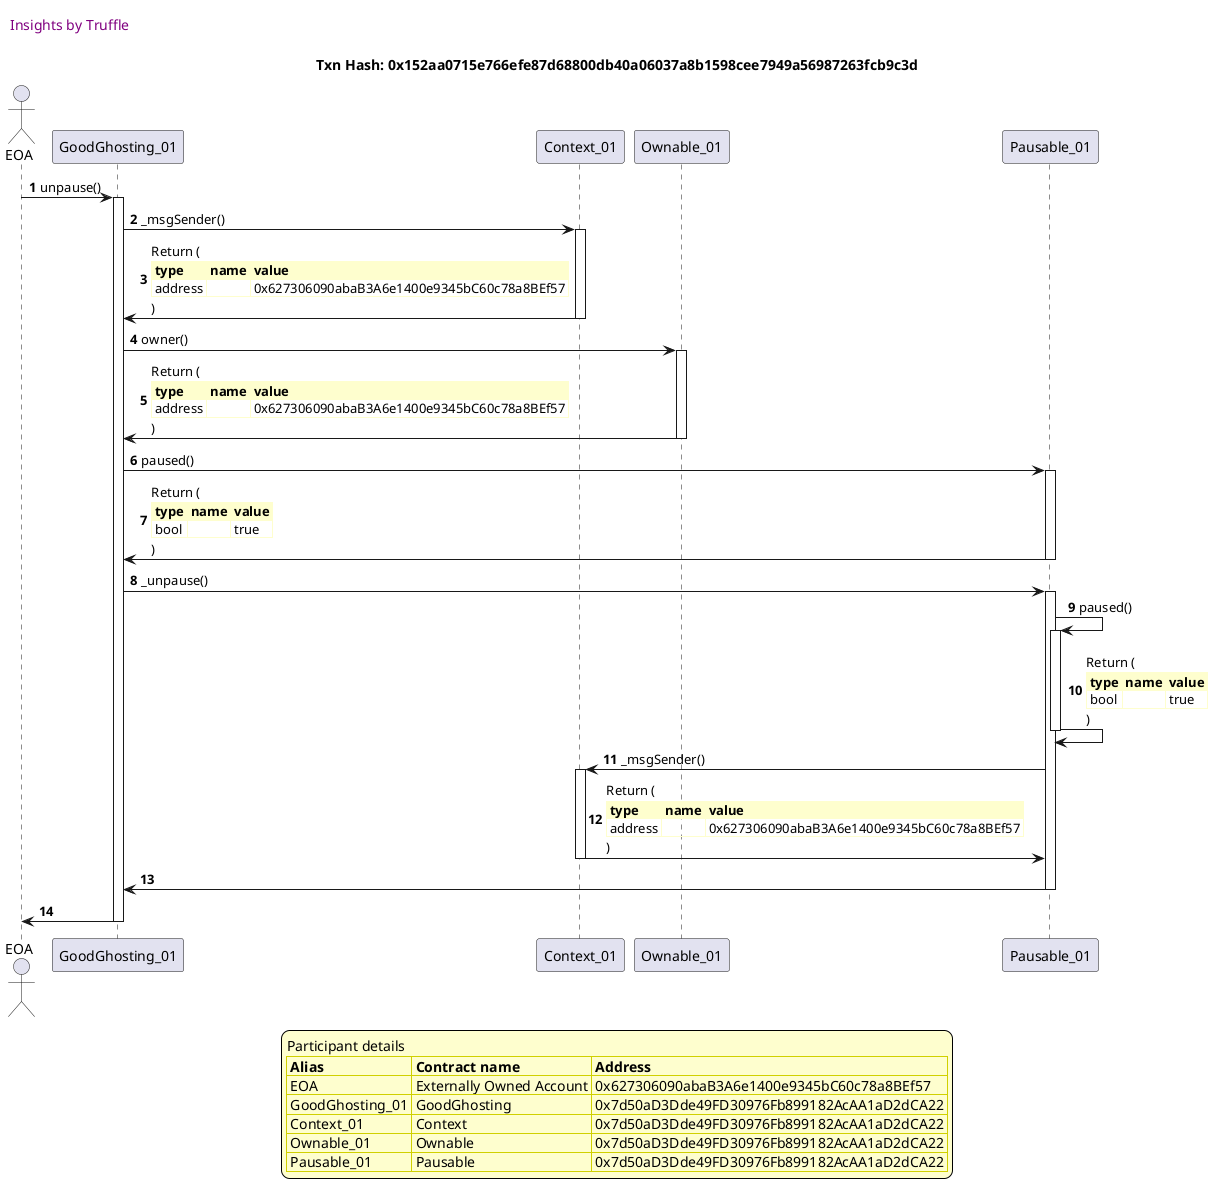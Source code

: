 

@startuml

autonumber
skinparam legendBackgroundColor #FEFECE

<style>
      header {
        HorizontalAlignment left
        FontColor purple
        FontSize 14
        Padding 10
      }
    </style>

header Insights by Truffle

title Txn Hash: 0x152aa0715e766efe87d68800db40a06037a8b1598cee7949a56987263fcb9c3d


actor EOA as "EOA"
participant GoodGhosting_01 as "GoodGhosting_01"
participant Context_01 as "Context_01"
participant Ownable_01 as "Ownable_01"
participant Pausable_01 as "Pausable_01"

"EOA" -> "GoodGhosting_01" ++: unpause()
"GoodGhosting_01" -> "Context_01" ++: _msgSender()
"Context_01" -> "GoodGhosting_01" --: Return (\n\
<#FEFECE,#FEFECE>|= type |= name |= value |\n\
| address |  | 0x627306090abaB3A6e1400e9345bC60c78a8BEf57 |\n\
)
"GoodGhosting_01" -> "Ownable_01" ++: owner()
"Ownable_01" -> "GoodGhosting_01" --: Return (\n\
<#FEFECE,#FEFECE>|= type |= name |= value |\n\
| address |  | 0x627306090abaB3A6e1400e9345bC60c78a8BEf57 |\n\
)
"GoodGhosting_01" -> "Pausable_01" ++: paused()
"Pausable_01" -> "GoodGhosting_01" --: Return (\n\
<#FEFECE,#FEFECE>|= type |= name |= value |\n\
| bool |  | true |\n\
)
"GoodGhosting_01" -> "Pausable_01" ++: _unpause()
"Pausable_01" -> "Pausable_01" ++: paused()
"Pausable_01" -> "Pausable_01" --: Return (\n\
<#FEFECE,#FEFECE>|= type |= name |= value |\n\
| bool |  | true |\n\
)
"Pausable_01" -> "Context_01" ++: _msgSender()
"Context_01" -> "Pausable_01" --: Return (\n\
<#FEFECE,#FEFECE>|= type |= name |= value |\n\
| address |  | 0x627306090abaB3A6e1400e9345bC60c78a8BEf57 |\n\
)
"Pausable_01" -> "GoodGhosting_01" --: 
"GoodGhosting_01" -> "EOA" --: 

legend
Participant details
<#FEFECE,#D0D000>|= Alias |= Contract name |= Address |
<#FEFECE>| EOA | Externally Owned Account | 0x627306090abaB3A6e1400e9345bC60c78a8BEf57 |
<#FEFECE>| GoodGhosting_01 | GoodGhosting | 0x7d50aD3Dde49FD30976Fb899182AcAA1aD2dCA22 |
<#FEFECE>| Context_01 | Context | 0x7d50aD3Dde49FD30976Fb899182AcAA1aD2dCA22 |
<#FEFECE>| Ownable_01 | Ownable | 0x7d50aD3Dde49FD30976Fb899182AcAA1aD2dCA22 |
<#FEFECE>| Pausable_01 | Pausable | 0x7d50aD3Dde49FD30976Fb899182AcAA1aD2dCA22 |
endlegend

@enduml